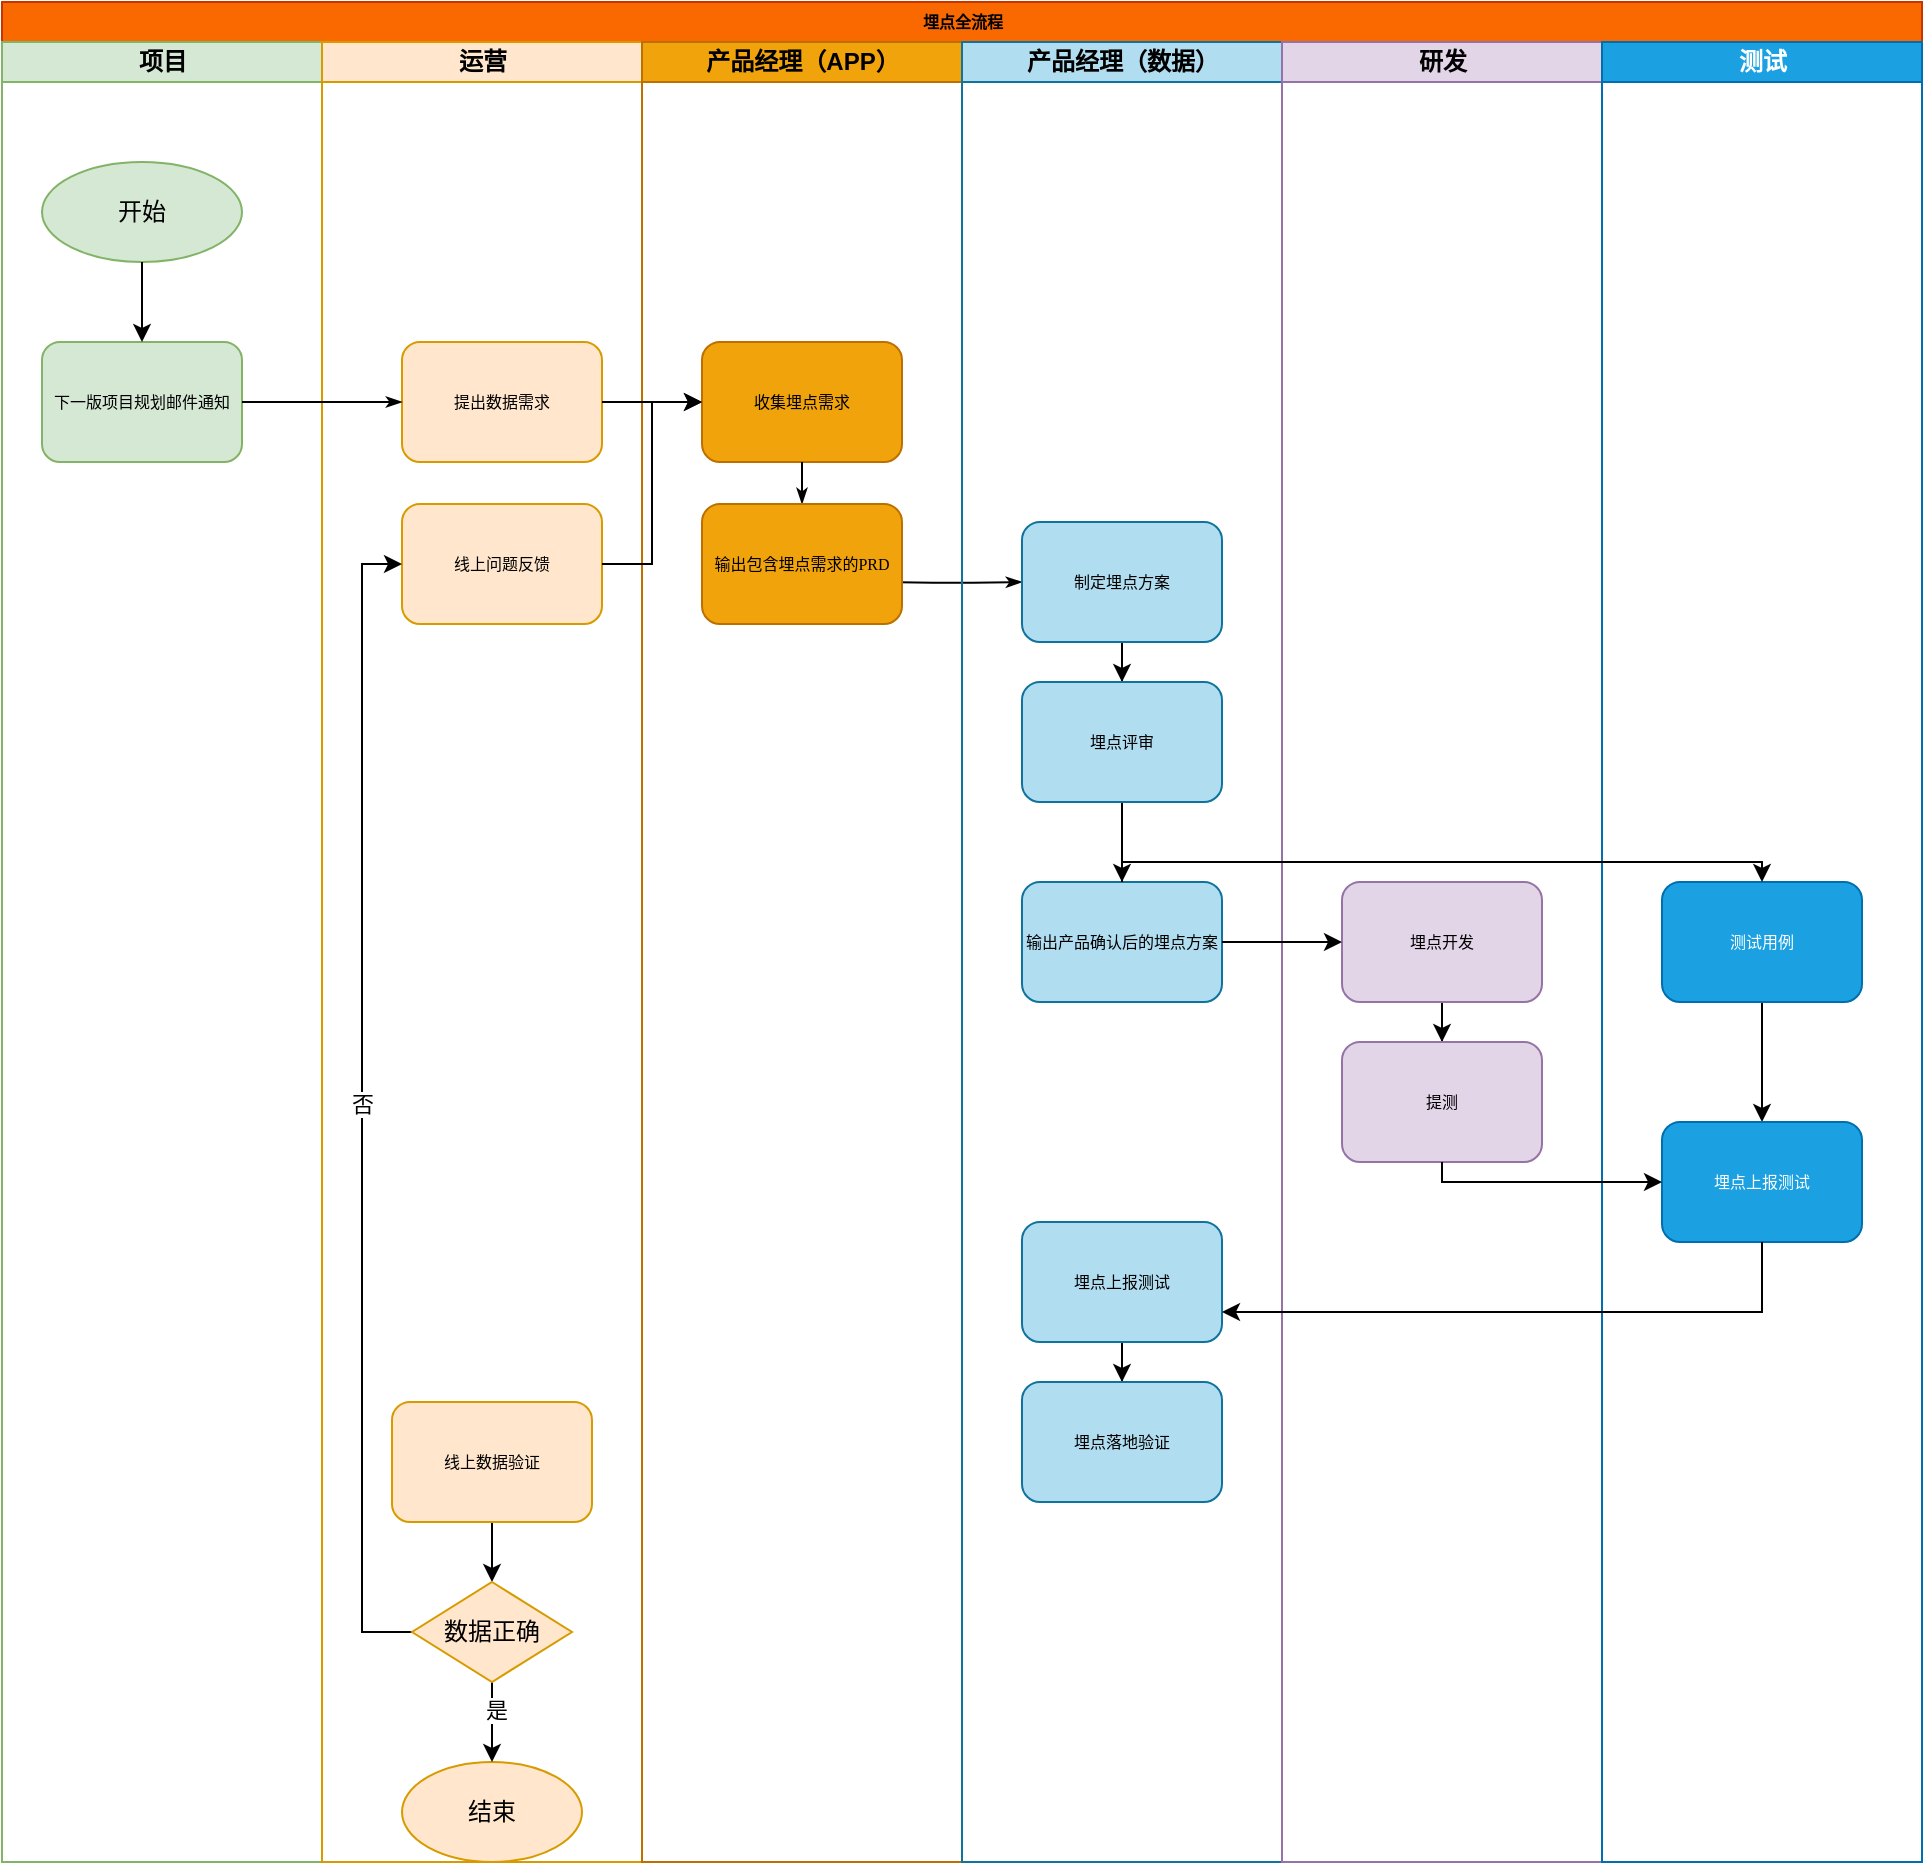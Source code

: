 <mxfile version="14.8.2" type="github"><diagram name="Page-1" id="74e2e168-ea6b-b213-b513-2b3c1d86103e"><mxGraphModel dx="1255" dy="809" grid="1" gridSize="10" guides="1" tooltips="1" connect="1" arrows="1" fold="1" page="1" pageScale="1" pageWidth="1100" pageHeight="850" background="none" math="0" shadow="0"><root><mxCell id="0"/><mxCell id="1" parent="0"/><mxCell id="77e6c97f196da883-1" value="埋点全流程" style="swimlane;html=1;childLayout=stackLayout;startSize=20;rounded=0;shadow=0;labelBackgroundColor=none;strokeWidth=1;fontFamily=Verdana;fontSize=8;align=center;fillColor=#fa6800;strokeColor=#C73500;fontColor=#000000;" parent="1" vertex="1"><mxGeometry x="70" y="40" width="960" height="930" as="geometry"/></mxCell><mxCell id="77e6c97f196da883-2" value="项目" style="swimlane;html=1;startSize=20;fillColor=#d5e8d4;strokeColor=#82b366;" parent="77e6c97f196da883-1" vertex="1"><mxGeometry y="20" width="160" height="910" as="geometry"/></mxCell><mxCell id="-loGKD8xkDVEivIWkYf5-1" value="开始" style="ellipse;whiteSpace=wrap;html=1;fillColor=#d5e8d4;strokeColor=#82b366;" parent="77e6c97f196da883-2" vertex="1"><mxGeometry x="20" y="60" width="100" height="50" as="geometry"/></mxCell><mxCell id="77e6c97f196da883-33" style="edgeStyle=orthogonalEdgeStyle;rounded=1;html=1;labelBackgroundColor=none;startArrow=none;startFill=0;startSize=5;endArrow=classicThin;endFill=1;endSize=5;jettySize=auto;orthogonalLoop=1;strokeWidth=1;fontFamily=Verdana;fontSize=8" parent="77e6c97f196da883-1" target="77e6c97f196da883-15" edge="1"><mxGeometry relative="1" as="geometry"><mxPoint x="440" y="290" as="sourcePoint"/></mxGeometry></mxCell><mxCell id="77e6c97f196da883-3" value="运营" style="swimlane;html=1;startSize=20;fillColor=#ffe6cc;strokeColor=#d79b00;" parent="77e6c97f196da883-1" vertex="1"><mxGeometry x="160" y="20" width="160" height="910" as="geometry"/></mxCell><mxCell id="77e6c97f196da883-11" value="提出数据需求" style="rounded=1;whiteSpace=wrap;html=1;shadow=0;labelBackgroundColor=none;strokeWidth=1;fontFamily=Verdana;fontSize=8;align=center;fillColor=#ffe6cc;strokeColor=#d79b00;" parent="77e6c97f196da883-3" vertex="1"><mxGeometry x="40" y="150" width="100" height="60" as="geometry"/></mxCell><mxCell id="-loGKD8xkDVEivIWkYf5-5" value="线上问题反馈" style="rounded=1;whiteSpace=wrap;html=1;shadow=0;labelBackgroundColor=none;strokeWidth=1;fontFamily=Verdana;fontSize=8;align=center;fillColor=#ffe6cc;strokeColor=#d79b00;" parent="77e6c97f196da883-3" vertex="1"><mxGeometry x="40" y="231" width="100" height="60" as="geometry"/></mxCell><mxCell id="-loGKD8xkDVEivIWkYf5-28" style="edgeStyle=orthogonalEdgeStyle;rounded=0;orthogonalLoop=1;jettySize=auto;html=1;entryX=0.5;entryY=0;entryDx=0;entryDy=0;" parent="77e6c97f196da883-3" source="-loGKD8xkDVEivIWkYf5-25" target="-loGKD8xkDVEivIWkYf5-27" edge="1"><mxGeometry relative="1" as="geometry"/></mxCell><mxCell id="-loGKD8xkDVEivIWkYf5-25" value="线上数据验证" style="rounded=1;whiteSpace=wrap;html=1;shadow=0;labelBackgroundColor=none;strokeWidth=1;fontFamily=Verdana;fontSize=8;align=center;fillColor=#ffe6cc;strokeColor=#d79b00;" parent="77e6c97f196da883-3" vertex="1"><mxGeometry x="35" y="680" width="100" height="60" as="geometry"/></mxCell><mxCell id="-loGKD8xkDVEivIWkYf5-26" value="结束" style="ellipse;whiteSpace=wrap;html=1;fillColor=#ffe6cc;strokeColor=#d79b00;" parent="77e6c97f196da883-3" vertex="1"><mxGeometry x="40" y="860" width="90" height="50" as="geometry"/></mxCell><mxCell id="-loGKD8xkDVEivIWkYf5-29" style="edgeStyle=orthogonalEdgeStyle;rounded=0;orthogonalLoop=1;jettySize=auto;html=1;entryX=0.5;entryY=0;entryDx=0;entryDy=0;" parent="77e6c97f196da883-3" source="-loGKD8xkDVEivIWkYf5-27" target="-loGKD8xkDVEivIWkYf5-26" edge="1"><mxGeometry relative="1" as="geometry"/></mxCell><mxCell id="-loGKD8xkDVEivIWkYf5-30" value="是" style="edgeLabel;html=1;align=center;verticalAlign=middle;resizable=0;points=[];" parent="-loGKD8xkDVEivIWkYf5-29" vertex="1" connectable="0"><mxGeometry x="-0.3" y="2" relative="1" as="geometry"><mxPoint as="offset"/></mxGeometry></mxCell><mxCell id="-loGKD8xkDVEivIWkYf5-31" value="否" style="edgeStyle=orthogonalEdgeStyle;rounded=0;orthogonalLoop=1;jettySize=auto;html=1;entryX=0;entryY=0.5;entryDx=0;entryDy=0;" parent="77e6c97f196da883-3" source="-loGKD8xkDVEivIWkYf5-27" target="-loGKD8xkDVEivIWkYf5-5" edge="1"><mxGeometry relative="1" as="geometry"><Array as="points"><mxPoint x="20" y="795"/><mxPoint x="20" y="261"/></Array></mxGeometry></mxCell><mxCell id="-loGKD8xkDVEivIWkYf5-27" value="数据正确" style="rhombus;whiteSpace=wrap;html=1;fillColor=#ffe6cc;strokeColor=#d79b00;" parent="77e6c97f196da883-3" vertex="1"><mxGeometry x="45" y="770" width="80" height="50" as="geometry"/></mxCell><mxCell id="77e6c97f196da883-4" value="产品经理（APP）" style="swimlane;html=1;startSize=20;fillColor=#f0a30a;strokeColor=#BD7000;fontColor=#000000;" parent="77e6c97f196da883-1" vertex="1"><mxGeometry x="320" y="20" width="160" height="910" as="geometry"/></mxCell><mxCell id="77e6c97f196da883-12" value="收集埋点需求" style="rounded=1;whiteSpace=wrap;html=1;shadow=0;labelBackgroundColor=none;strokeWidth=1;fontFamily=Verdana;fontSize=8;align=center;fillColor=#f0a30a;strokeColor=#BD7000;fontColor=#000000;" parent="77e6c97f196da883-4" vertex="1"><mxGeometry x="30" y="150" width="100" height="60" as="geometry"/></mxCell><mxCell id="77e6c97f196da883-29" style="edgeStyle=orthogonalEdgeStyle;rounded=1;html=1;labelBackgroundColor=none;startArrow=none;startFill=0;startSize=5;endArrow=classicThin;endFill=1;endSize=5;jettySize=auto;orthogonalLoop=1;strokeWidth=1;fontFamily=Verdana;fontSize=8" parent="77e6c97f196da883-4" source="77e6c97f196da883-12" target="-loGKD8xkDVEivIWkYf5-6" edge="1"><mxGeometry relative="1" as="geometry"><mxPoint x="80" y="240" as="targetPoint"/></mxGeometry></mxCell><mxCell id="-loGKD8xkDVEivIWkYf5-6" value="输出包含埋点需求的PRD" style="rounded=1;whiteSpace=wrap;html=1;shadow=0;labelBackgroundColor=none;strokeWidth=1;fontFamily=Verdana;fontSize=8;align=center;fillColor=#f0a30a;strokeColor=#BD7000;fontColor=#000000;" parent="77e6c97f196da883-4" vertex="1"><mxGeometry x="30" y="231" width="100" height="60" as="geometry"/></mxCell><mxCell id="77e6c97f196da883-5" value="产品经理（数据）" style="swimlane;html=1;startSize=20;fillColor=#b1ddf0;strokeColor=#10739e;" parent="77e6c97f196da883-1" vertex="1"><mxGeometry x="480" y="20" width="160" height="910" as="geometry"/></mxCell><mxCell id="-loGKD8xkDVEivIWkYf5-10" style="edgeStyle=orthogonalEdgeStyle;rounded=0;orthogonalLoop=1;jettySize=auto;html=1;" parent="77e6c97f196da883-5" source="77e6c97f196da883-15" target="77e6c97f196da883-17" edge="1"><mxGeometry relative="1" as="geometry"/></mxCell><mxCell id="77e6c97f196da883-15" value="制定埋点方案" style="rounded=1;whiteSpace=wrap;html=1;shadow=0;labelBackgroundColor=none;strokeWidth=1;fontFamily=Verdana;fontSize=8;align=center;fillColor=#b1ddf0;strokeColor=#10739e;" parent="77e6c97f196da883-5" vertex="1"><mxGeometry x="30" y="240" width="100" height="60" as="geometry"/></mxCell><mxCell id="-loGKD8xkDVEivIWkYf5-11" value="" style="edgeStyle=orthogonalEdgeStyle;rounded=0;orthogonalLoop=1;jettySize=auto;html=1;" parent="77e6c97f196da883-5" source="77e6c97f196da883-17" target="77e6c97f196da883-19" edge="1"><mxGeometry relative="1" as="geometry"/></mxCell><mxCell id="77e6c97f196da883-17" value="埋点评审" style="rounded=1;whiteSpace=wrap;html=1;shadow=0;labelBackgroundColor=none;strokeWidth=1;fontFamily=Verdana;fontSize=8;align=center;fillColor=#b1ddf0;strokeColor=#10739e;" parent="77e6c97f196da883-5" vertex="1"><mxGeometry x="30" y="320" width="100" height="60" as="geometry"/></mxCell><mxCell id="77e6c97f196da883-19" value="&lt;span&gt;输出产品确认后的埋点方案&lt;/span&gt;" style="rounded=1;whiteSpace=wrap;html=1;shadow=0;labelBackgroundColor=none;strokeWidth=1;fontFamily=Verdana;fontSize=8;align=center;fillColor=#b1ddf0;strokeColor=#10739e;" parent="77e6c97f196da883-5" vertex="1"><mxGeometry x="30" y="420" width="100" height="60" as="geometry"/></mxCell><mxCell id="-loGKD8xkDVEivIWkYf5-24" style="edgeStyle=orthogonalEdgeStyle;rounded=0;orthogonalLoop=1;jettySize=auto;html=1;entryX=0.5;entryY=0;entryDx=0;entryDy=0;" parent="77e6c97f196da883-5" source="-loGKD8xkDVEivIWkYf5-18" target="-loGKD8xkDVEivIWkYf5-22" edge="1"><mxGeometry relative="1" as="geometry"/></mxCell><mxCell id="-loGKD8xkDVEivIWkYf5-18" value="埋点上报测试" style="rounded=1;whiteSpace=wrap;html=1;shadow=0;labelBackgroundColor=none;strokeWidth=1;fontFamily=Verdana;fontSize=8;align=center;fillColor=#b1ddf0;strokeColor=#10739e;" parent="77e6c97f196da883-5" vertex="1"><mxGeometry x="30" y="590" width="100" height="60" as="geometry"/></mxCell><mxCell id="-loGKD8xkDVEivIWkYf5-22" value="埋点落地验证" style="rounded=1;whiteSpace=wrap;html=1;shadow=0;labelBackgroundColor=none;strokeWidth=1;fontFamily=Verdana;fontSize=8;align=center;fillColor=#b1ddf0;strokeColor=#10739e;" parent="77e6c97f196da883-5" vertex="1"><mxGeometry x="30" y="670" width="100" height="60" as="geometry"/></mxCell><mxCell id="77e6c97f196da883-6" value="研发" style="swimlane;html=1;startSize=20;fillColor=#e1d5e7;strokeColor=#9673a6;" parent="77e6c97f196da883-1" vertex="1"><mxGeometry x="640" y="20" width="160" height="910" as="geometry"/></mxCell><mxCell id="-loGKD8xkDVEivIWkYf5-12" style="edgeStyle=orthogonalEdgeStyle;rounded=0;orthogonalLoop=1;jettySize=auto;html=1;entryX=0.5;entryY=0;entryDx=0;entryDy=0;" parent="77e6c97f196da883-6" source="77e6c97f196da883-18" target="77e6c97f196da883-22" edge="1"><mxGeometry relative="1" as="geometry"/></mxCell><mxCell id="77e6c97f196da883-18" value="埋点开发" style="rounded=1;whiteSpace=wrap;html=1;shadow=0;labelBackgroundColor=none;strokeWidth=1;fontFamily=Verdana;fontSize=8;align=center;fillColor=#e1d5e7;strokeColor=#9673a6;" parent="77e6c97f196da883-6" vertex="1"><mxGeometry x="30" y="420" width="100" height="60" as="geometry"/></mxCell><mxCell id="77e6c97f196da883-22" value="提测" style="rounded=1;whiteSpace=wrap;html=1;shadow=0;labelBackgroundColor=none;strokeWidth=1;fontFamily=Verdana;fontSize=8;align=center;fillColor=#e1d5e7;strokeColor=#9673a6;" parent="77e6c97f196da883-6" vertex="1"><mxGeometry x="30" y="500" width="100" height="60" as="geometry"/></mxCell><mxCell id="77e6c97f196da883-7" value="测试" style="swimlane;html=1;startSize=20;fillColor=#1ba1e2;strokeColor=#006EAF;fontColor=#ffffff;" parent="77e6c97f196da883-1" vertex="1"><mxGeometry x="800" y="20" width="160" height="910" as="geometry"/></mxCell><mxCell id="-loGKD8xkDVEivIWkYf5-17" style="edgeStyle=orthogonalEdgeStyle;rounded=0;orthogonalLoop=1;jettySize=auto;html=1;entryX=0.5;entryY=0;entryDx=0;entryDy=0;" parent="77e6c97f196da883-7" source="77e6c97f196da883-24" target="-loGKD8xkDVEivIWkYf5-15" edge="1"><mxGeometry relative="1" as="geometry"/></mxCell><mxCell id="77e6c97f196da883-24" value="测试用例" style="rounded=1;whiteSpace=wrap;html=1;shadow=0;labelBackgroundColor=none;strokeWidth=1;fontFamily=Verdana;fontSize=8;align=center;fillColor=#1ba1e2;strokeColor=#006EAF;fontColor=#ffffff;" parent="77e6c97f196da883-7" vertex="1"><mxGeometry x="30" y="420" width="100" height="60" as="geometry"/></mxCell><mxCell id="-loGKD8xkDVEivIWkYf5-15" value="埋点上报测试" style="rounded=1;whiteSpace=wrap;html=1;shadow=0;labelBackgroundColor=none;strokeWidth=1;fontFamily=Verdana;fontSize=8;align=center;fillColor=#1ba1e2;strokeColor=#006EAF;fontColor=#ffffff;" parent="77e6c97f196da883-7" vertex="1"><mxGeometry x="30" y="540" width="100" height="60" as="geometry"/></mxCell><mxCell id="-loGKD8xkDVEivIWkYf5-4" style="edgeStyle=orthogonalEdgeStyle;rounded=0;orthogonalLoop=1;jettySize=auto;html=1;exitX=1;exitY=0.5;exitDx=0;exitDy=0;entryX=0;entryY=0.5;entryDx=0;entryDy=0;" parent="77e6c97f196da883-1" source="77e6c97f196da883-11" target="77e6c97f196da883-12" edge="1"><mxGeometry relative="1" as="geometry"/></mxCell><mxCell id="-loGKD8xkDVEivIWkYf5-9" style="edgeStyle=orthogonalEdgeStyle;rounded=0;orthogonalLoop=1;jettySize=auto;html=1;entryX=0;entryY=0.5;entryDx=0;entryDy=0;" parent="77e6c97f196da883-1" source="-loGKD8xkDVEivIWkYf5-5" target="77e6c97f196da883-12" edge="1"><mxGeometry relative="1" as="geometry"/></mxCell><mxCell id="-loGKD8xkDVEivIWkYf5-13" style="edgeStyle=orthogonalEdgeStyle;rounded=0;orthogonalLoop=1;jettySize=auto;html=1;entryX=0.5;entryY=0;entryDx=0;entryDy=0;" parent="77e6c97f196da883-1" source="77e6c97f196da883-19" target="77e6c97f196da883-24" edge="1"><mxGeometry relative="1" as="geometry"><Array as="points"><mxPoint x="560" y="430"/><mxPoint x="880" y="430"/></Array></mxGeometry></mxCell><mxCell id="-loGKD8xkDVEivIWkYf5-14" style="edgeStyle=orthogonalEdgeStyle;rounded=0;orthogonalLoop=1;jettySize=auto;html=1;" parent="77e6c97f196da883-1" source="77e6c97f196da883-19" target="77e6c97f196da883-18" edge="1"><mxGeometry relative="1" as="geometry"/></mxCell><mxCell id="-loGKD8xkDVEivIWkYf5-19" style="edgeStyle=orthogonalEdgeStyle;rounded=0;orthogonalLoop=1;jettySize=auto;html=1;entryX=0;entryY=0.5;entryDx=0;entryDy=0;" parent="77e6c97f196da883-1" source="77e6c97f196da883-22" target="-loGKD8xkDVEivIWkYf5-15" edge="1"><mxGeometry relative="1" as="geometry"><Array as="points"><mxPoint x="720" y="590"/></Array></mxGeometry></mxCell><mxCell id="-loGKD8xkDVEivIWkYf5-21" style="edgeStyle=orthogonalEdgeStyle;rounded=0;orthogonalLoop=1;jettySize=auto;html=1;entryX=1;entryY=0.75;entryDx=0;entryDy=0;" parent="77e6c97f196da883-1" source="-loGKD8xkDVEivIWkYf5-15" target="-loGKD8xkDVEivIWkYf5-18" edge="1"><mxGeometry relative="1" as="geometry"><Array as="points"><mxPoint x="880" y="655"/></Array></mxGeometry></mxCell><mxCell id="-loGKD8xkDVEivIWkYf5-2" value="下一版项目规划邮件通知" style="rounded=1;whiteSpace=wrap;html=1;shadow=0;labelBackgroundColor=none;strokeWidth=1;fontFamily=Verdana;fontSize=8;align=center;fillColor=#d5e8d4;strokeColor=#82b366;" parent="1" vertex="1"><mxGeometry x="90" y="210" width="100" height="60" as="geometry"/></mxCell><mxCell id="77e6c97f196da883-26" style="edgeStyle=orthogonalEdgeStyle;rounded=1;html=1;labelBackgroundColor=none;startArrow=none;startFill=0;startSize=5;endArrow=classicThin;endFill=1;endSize=5;jettySize=auto;orthogonalLoop=1;strokeWidth=1;fontFamily=Verdana;fontSize=8;exitX=1;exitY=0.5;exitDx=0;exitDy=0;" parent="1" source="-loGKD8xkDVEivIWkYf5-2" target="77e6c97f196da883-11" edge="1"><mxGeometry relative="1" as="geometry"><mxPoint x="190" y="155" as="sourcePoint"/></mxGeometry></mxCell><mxCell id="-loGKD8xkDVEivIWkYf5-3" style="edgeStyle=orthogonalEdgeStyle;rounded=0;orthogonalLoop=1;jettySize=auto;html=1;exitX=0.5;exitY=1;exitDx=0;exitDy=0;entryX=0.5;entryY=0;entryDx=0;entryDy=0;" parent="1" source="-loGKD8xkDVEivIWkYf5-1" target="-loGKD8xkDVEivIWkYf5-2" edge="1"><mxGeometry relative="1" as="geometry"/></mxCell></root></mxGraphModel></diagram></mxfile>